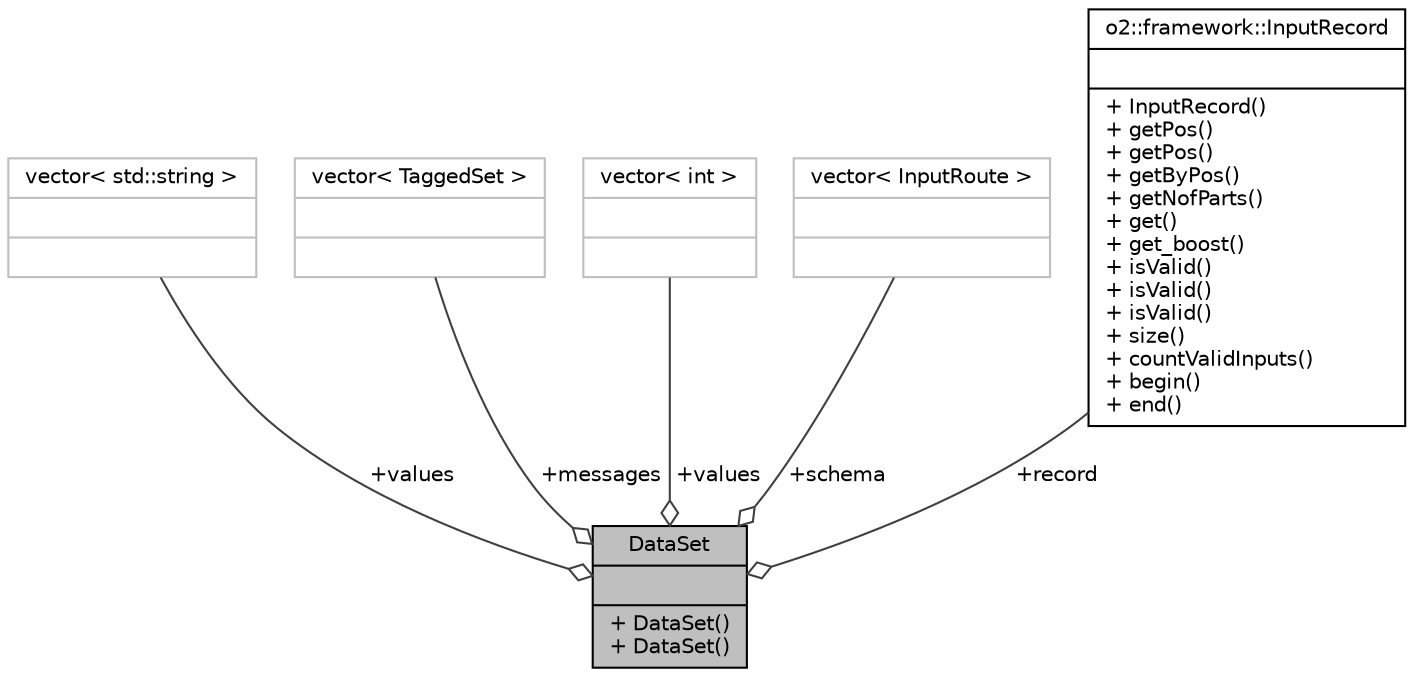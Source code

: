 digraph "DataSet"
{
 // INTERACTIVE_SVG=YES
  bgcolor="transparent";
  edge [fontname="Helvetica",fontsize="10",labelfontname="Helvetica",labelfontsize="10"];
  node [fontname="Helvetica",fontsize="10",shape=record];
  Node1 [label="{DataSet\n||+ DataSet()\l+ DataSet()\l}",height=0.2,width=0.4,color="black", fillcolor="grey75", style="filled", fontcolor="black"];
  Node2 -> Node1 [color="grey25",fontsize="10",style="solid",label=" +values" ,arrowhead="odiamond",fontname="Helvetica"];
  Node2 [label="{vector\< std::string \>\n||}",height=0.2,width=0.4,color="grey75"];
  Node3 -> Node1 [color="grey25",fontsize="10",style="solid",label=" +messages" ,arrowhead="odiamond",fontname="Helvetica"];
  Node3 [label="{vector\< TaggedSet \>\n||}",height=0.2,width=0.4,color="grey75"];
  Node4 -> Node1 [color="grey25",fontsize="10",style="solid",label=" +values" ,arrowhead="odiamond",fontname="Helvetica"];
  Node4 [label="{vector\< int \>\n||}",height=0.2,width=0.4,color="grey75"];
  Node5 -> Node1 [color="grey25",fontsize="10",style="solid",label=" +schema" ,arrowhead="odiamond",fontname="Helvetica"];
  Node5 [label="{vector\< InputRoute \>\n||}",height=0.2,width=0.4,color="grey75"];
  Node6 -> Node1 [color="grey25",fontsize="10",style="solid",label=" +record" ,arrowhead="odiamond",fontname="Helvetica"];
  Node6 [label="{o2::framework::InputRecord\n||+ InputRecord()\l+ getPos()\l+ getPos()\l+ getByPos()\l+ getNofParts()\l+ get()\l+ get_boost()\l+ isValid()\l+ isValid()\l+ isValid()\l+ size()\l+ countValidInputs()\l+ begin()\l+ end()\l}",height=0.2,width=0.4,color="black",URL="$df/d24/classo2_1_1framework_1_1InputRecord.html",tooltip="The input API of the Data Processing Layer This class holds the inputs which are valid for processing..."];
}
